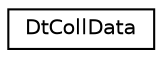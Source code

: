 digraph "Graphical Class Hierarchy"
{
  edge [fontname="Helvetica",fontsize="10",labelfontname="Helvetica",labelfontsize="10"];
  node [fontname="Helvetica",fontsize="10",shape=record];
  rankdir="LR";
  Node1 [label="DtCollData",height=0.2,width=0.4,color="black", fillcolor="white", style="filled",URL="$struct_dt_coll_data.html"];
}

